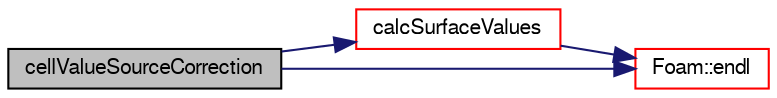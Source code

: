 digraph "cellValueSourceCorrection"
{
  bgcolor="transparent";
  edge [fontname="FreeSans",fontsize="10",labelfontname="FreeSans",labelfontsize="10"];
  node [fontname="FreeSans",fontsize="10",shape=record];
  rankdir="LR";
  Node119 [label="cellValueSourceCorrection",height=0.2,width=0.4,color="black", fillcolor="grey75", style="filled", fontcolor="black"];
  Node119 -> Node120 [color="midnightblue",fontsize="10",style="solid",fontname="FreeSans"];
  Node120 [label="calcSurfaceValues",height=0.2,width=0.4,color="red",URL="$a23938.html#a917a3dd08cd60e49ae7ec92c49465c08",tooltip="Calculate surface thermo properties. "];
  Node120 -> Node121 [color="midnightblue",fontsize="10",style="solid",fontname="FreeSans"];
  Node121 [label="Foam::endl",height=0.2,width=0.4,color="red",URL="$a21124.html#a2db8fe02a0d3909e9351bb4275b23ce4",tooltip="Add newline and flush stream. "];
  Node119 -> Node121 [color="midnightblue",fontsize="10",style="solid",fontname="FreeSans"];
}

